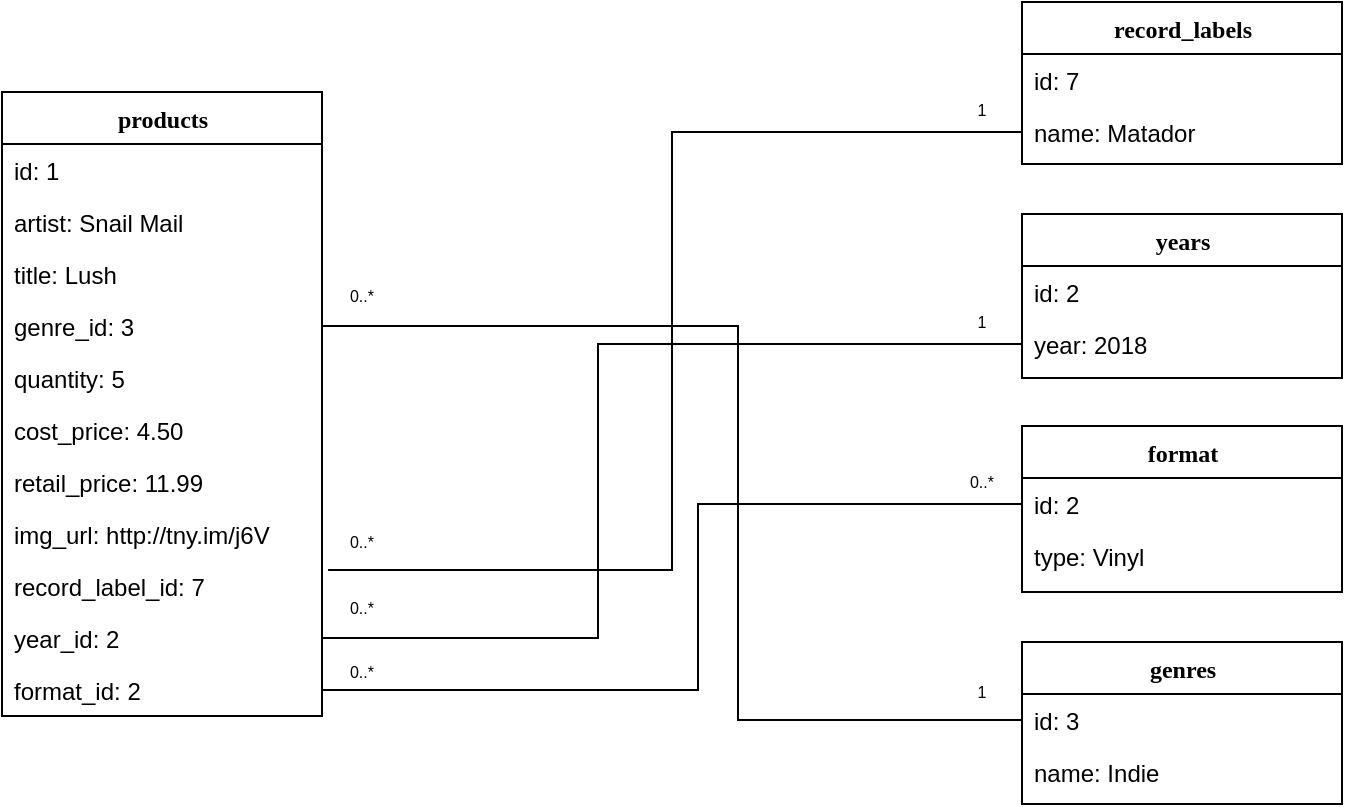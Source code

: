 <mxfile version="10.9.5" type="device"><diagram id="LcATDEA417xBoG_AaYnb" name="Page-1"><mxGraphModel dx="786" dy="582" grid="1" gridSize="10" guides="1" tooltips="1" connect="1" arrows="1" fold="1" page="1" pageScale="1" pageWidth="827" pageHeight="827" math="0" shadow="0"><root><mxCell id="0"/><mxCell id="1" parent="0"/><mxCell id="mWhxvPbhG-tekc-er9v0-1" value="products" style="swimlane;html=1;fontStyle=1;align=center;verticalAlign=top;childLayout=stackLayout;horizontal=1;startSize=26;horizontalStack=0;resizeParent=1;resizeLast=0;collapsible=1;marginBottom=0;swimlaneFillColor=#ffffff;rounded=0;shadow=0;comic=0;labelBackgroundColor=none;strokeColor=#000000;strokeWidth=1;fillColor=none;fontFamily=Verdana;fontSize=12;fontColor=#000000;" parent="1" vertex="1"><mxGeometry x="82" y="212" width="160" height="312" as="geometry"/></mxCell><mxCell id="mWhxvPbhG-tekc-er9v0-2" value="id: 1" style="text;html=1;strokeColor=none;fillColor=none;align=left;verticalAlign=top;spacingLeft=4;spacingRight=4;whiteSpace=wrap;overflow=hidden;rotatable=0;points=[[0,0.5],[1,0.5]];portConstraint=eastwest;" parent="mWhxvPbhG-tekc-er9v0-1" vertex="1"><mxGeometry y="26" width="160" height="26" as="geometry"/></mxCell><mxCell id="mWhxvPbhG-tekc-er9v0-3" value="artist: Snail Mail" style="text;html=1;strokeColor=none;fillColor=none;align=left;verticalAlign=top;spacingLeft=4;spacingRight=4;whiteSpace=wrap;overflow=hidden;rotatable=0;points=[[0,0.5],[1,0.5]];portConstraint=eastwest;" parent="mWhxvPbhG-tekc-er9v0-1" vertex="1"><mxGeometry y="52" width="160" height="26" as="geometry"/></mxCell><mxCell id="mWhxvPbhG-tekc-er9v0-4" value="title: Lush" style="text;html=1;strokeColor=none;fillColor=none;align=left;verticalAlign=top;spacingLeft=4;spacingRight=4;whiteSpace=wrap;overflow=hidden;rotatable=0;points=[[0,0.5],[1,0.5]];portConstraint=eastwest;" parent="mWhxvPbhG-tekc-er9v0-1" vertex="1"><mxGeometry y="78" width="160" height="26" as="geometry"/></mxCell><mxCell id="RV2Hj8lHUjQMnlIdJKk4-2" value="genre_id: 3" style="text;html=1;strokeColor=none;fillColor=none;align=left;verticalAlign=top;spacingLeft=4;spacingRight=4;whiteSpace=wrap;overflow=hidden;rotatable=0;points=[[0,0.5],[1,0.5]];portConstraint=eastwest;" parent="mWhxvPbhG-tekc-er9v0-1" vertex="1"><mxGeometry y="104" width="160" height="26" as="geometry"/></mxCell><mxCell id="mWhxvPbhG-tekc-er9v0-5" value="quantity: 5" style="text;html=1;strokeColor=none;fillColor=none;align=left;verticalAlign=top;spacingLeft=4;spacingRight=4;whiteSpace=wrap;overflow=hidden;rotatable=0;points=[[0,0.5],[1,0.5]];portConstraint=eastwest;" parent="mWhxvPbhG-tekc-er9v0-1" vertex="1"><mxGeometry y="130" width="160" height="26" as="geometry"/></mxCell><mxCell id="mWhxvPbhG-tekc-er9v0-6" value="cost_price: 4.50" style="text;html=1;strokeColor=none;fillColor=none;align=left;verticalAlign=top;spacingLeft=4;spacingRight=4;whiteSpace=wrap;overflow=hidden;rotatable=0;points=[[0,0.5],[1,0.5]];portConstraint=eastwest;" parent="mWhxvPbhG-tekc-er9v0-1" vertex="1"><mxGeometry y="156" width="160" height="26" as="geometry"/></mxCell><mxCell id="mWhxvPbhG-tekc-er9v0-7" value="retail_price: 11.99" style="text;html=1;strokeColor=none;fillColor=none;align=left;verticalAlign=top;spacingLeft=4;spacingRight=4;whiteSpace=wrap;overflow=hidden;rotatable=0;points=[[0,0.5],[1,0.5]];portConstraint=eastwest;" parent="mWhxvPbhG-tekc-er9v0-1" vertex="1"><mxGeometry y="182" width="160" height="26" as="geometry"/></mxCell><mxCell id="mWhxvPbhG-tekc-er9v0-115" value="img_url: http://tny.im/j6V" style="text;html=1;strokeColor=none;fillColor=none;align=left;verticalAlign=top;spacingLeft=4;spacingRight=4;whiteSpace=wrap;overflow=hidden;rotatable=0;points=[[0,0.5],[1,0.5]];portConstraint=eastwest;" parent="mWhxvPbhG-tekc-er9v0-1" vertex="1"><mxGeometry y="208" width="160" height="26" as="geometry"/></mxCell><mxCell id="mWhxvPbhG-tekc-er9v0-8" value="record_label_id: 7" style="text;html=1;strokeColor=none;fillColor=none;align=left;verticalAlign=top;spacingLeft=4;spacingRight=4;whiteSpace=wrap;overflow=hidden;rotatable=0;points=[[0,0.5],[1,0.5]];portConstraint=eastwest;" parent="mWhxvPbhG-tekc-er9v0-1" vertex="1"><mxGeometry y="234" width="160" height="26" as="geometry"/></mxCell><mxCell id="mWhxvPbhG-tekc-er9v0-9" value="year_id: 2" style="text;html=1;strokeColor=none;fillColor=none;align=left;verticalAlign=top;spacingLeft=4;spacingRight=4;whiteSpace=wrap;overflow=hidden;rotatable=0;points=[[0,0.5],[1,0.5]];portConstraint=eastwest;" parent="mWhxvPbhG-tekc-er9v0-1" vertex="1"><mxGeometry y="260" width="160" height="26" as="geometry"/></mxCell><mxCell id="mWhxvPbhG-tekc-er9v0-10" value="format_id: 2" style="text;html=1;strokeColor=none;fillColor=none;align=left;verticalAlign=top;spacingLeft=4;spacingRight=4;whiteSpace=wrap;overflow=hidden;rotatable=0;points=[[0,0.5],[1,0.5]];portConstraint=eastwest;" parent="mWhxvPbhG-tekc-er9v0-1" vertex="1"><mxGeometry y="286" width="160" height="26" as="geometry"/></mxCell><mxCell id="mWhxvPbhG-tekc-er9v0-20" value="record_labels" style="swimlane;html=1;fontStyle=1;align=center;verticalAlign=top;childLayout=stackLayout;horizontal=1;startSize=26;horizontalStack=0;resizeParent=1;resizeLast=0;collapsible=1;marginBottom=0;swimlaneFillColor=#ffffff;rounded=0;shadow=0;comic=0;labelBackgroundColor=none;strokeColor=#000000;strokeWidth=1;fillColor=none;fontFamily=Verdana;fontSize=12;fontColor=#000000;" parent="1" vertex="1"><mxGeometry x="592" y="167" width="160" height="81" as="geometry"/></mxCell><mxCell id="mWhxvPbhG-tekc-er9v0-21" value="id: 7" style="text;html=1;strokeColor=none;fillColor=none;align=left;verticalAlign=top;spacingLeft=4;spacingRight=4;whiteSpace=wrap;overflow=hidden;rotatable=0;points=[[0,0.5],[1,0.5]];portConstraint=eastwest;" parent="mWhxvPbhG-tekc-er9v0-20" vertex="1"><mxGeometry y="26" width="160" height="26" as="geometry"/></mxCell><mxCell id="mWhxvPbhG-tekc-er9v0-22" value="name: Matador" style="text;html=1;strokeColor=none;fillColor=none;align=left;verticalAlign=top;spacingLeft=4;spacingRight=4;whiteSpace=wrap;overflow=hidden;rotatable=0;points=[[0,0.5],[1,0.5]];portConstraint=eastwest;" parent="mWhxvPbhG-tekc-er9v0-20" vertex="1"><mxGeometry y="52" width="160" height="26" as="geometry"/></mxCell><mxCell id="mWhxvPbhG-tekc-er9v0-84" value="years" style="swimlane;html=1;fontStyle=1;align=center;verticalAlign=top;childLayout=stackLayout;horizontal=1;startSize=26;horizontalStack=0;resizeParent=1;resizeLast=0;collapsible=1;marginBottom=0;swimlaneFillColor=#ffffff;rounded=0;shadow=0;comic=0;labelBackgroundColor=none;strokeColor=#000000;strokeWidth=1;fillColor=none;fontFamily=Verdana;fontSize=12;fontColor=#000000;" parent="1" vertex="1"><mxGeometry x="592" y="273" width="160" height="82" as="geometry"/></mxCell><mxCell id="mWhxvPbhG-tekc-er9v0-85" value="id: 2" style="text;html=1;strokeColor=none;fillColor=none;align=left;verticalAlign=top;spacingLeft=4;spacingRight=4;whiteSpace=wrap;overflow=hidden;rotatable=0;points=[[0,0.5],[1,0.5]];portConstraint=eastwest;" parent="mWhxvPbhG-tekc-er9v0-84" vertex="1"><mxGeometry y="26" width="160" height="26" as="geometry"/></mxCell><mxCell id="mWhxvPbhG-tekc-er9v0-86" value="year: 2018" style="text;html=1;strokeColor=none;fillColor=none;align=left;verticalAlign=top;spacingLeft=4;spacingRight=4;whiteSpace=wrap;overflow=hidden;rotatable=0;points=[[0,0.5],[1,0.5]];portConstraint=eastwest;" parent="mWhxvPbhG-tekc-er9v0-84" vertex="1"><mxGeometry y="52" width="160" height="26" as="geometry"/></mxCell><mxCell id="mWhxvPbhG-tekc-er9v0-93" value="format" style="swimlane;html=1;fontStyle=1;align=center;verticalAlign=top;childLayout=stackLayout;horizontal=1;startSize=26;horizontalStack=0;resizeParent=1;resizeLast=0;collapsible=1;marginBottom=0;swimlaneFillColor=#ffffff;rounded=0;shadow=0;comic=0;labelBackgroundColor=none;strokeColor=#000000;strokeWidth=1;fillColor=none;fontFamily=Verdana;fontSize=12;fontColor=#000000;" parent="1" vertex="1"><mxGeometry x="592" y="379" width="160" height="83" as="geometry"/></mxCell><mxCell id="mWhxvPbhG-tekc-er9v0-94" value="id: 2" style="text;html=1;strokeColor=none;fillColor=none;align=left;verticalAlign=top;spacingLeft=4;spacingRight=4;whiteSpace=wrap;overflow=hidden;rotatable=0;points=[[0,0.5],[1,0.5]];portConstraint=eastwest;" parent="mWhxvPbhG-tekc-er9v0-93" vertex="1"><mxGeometry y="26" width="160" height="26" as="geometry"/></mxCell><mxCell id="mWhxvPbhG-tekc-er9v0-95" value="type: Vinyl" style="text;html=1;strokeColor=none;fillColor=none;align=left;verticalAlign=top;spacingLeft=4;spacingRight=4;whiteSpace=wrap;overflow=hidden;rotatable=0;points=[[0,0.5],[1,0.5]];portConstraint=eastwest;" parent="mWhxvPbhG-tekc-er9v0-93" vertex="1"><mxGeometry y="52" width="160" height="26" as="geometry"/></mxCell><mxCell id="mWhxvPbhG-tekc-er9v0-109" value="&lt;font style=&quot;font-size: 8px&quot;&gt;0..*&lt;/font&gt;" style="text;html=1;strokeColor=none;fillColor=none;align=center;verticalAlign=middle;whiteSpace=wrap;rounded=0;" parent="1" vertex="1"><mxGeometry x="552" y="395.5" width="40" height="20" as="geometry"/></mxCell><mxCell id="xfmilMDMMA-foV3_l33d-1" value="&lt;font style=&quot;font-size: 8px&quot;&gt;1&lt;/font&gt;" style="text;html=1;strokeColor=none;fillColor=none;align=center;verticalAlign=middle;whiteSpace=wrap;rounded=0;" parent="1" vertex="1"><mxGeometry x="552" y="316" width="40" height="20" as="geometry"/></mxCell><mxCell id="xfmilMDMMA-foV3_l33d-2" value="&lt;font style=&quot;font-size: 8px&quot;&gt;1&lt;/font&gt;" style="text;html=1;strokeColor=none;fillColor=none;align=center;verticalAlign=middle;whiteSpace=wrap;rounded=0;" parent="1" vertex="1"><mxGeometry x="552" y="210" width="40" height="20" as="geometry"/></mxCell><mxCell id="xfmilMDMMA-foV3_l33d-3" value="&lt;font style=&quot;font-size: 8px&quot;&gt;0..*&lt;/font&gt;" style="text;html=1;strokeColor=none;fillColor=none;align=center;verticalAlign=middle;whiteSpace=wrap;rounded=0;" parent="1" vertex="1"><mxGeometry x="242" y="459" width="40" height="20" as="geometry"/></mxCell><mxCell id="xfmilMDMMA-foV3_l33d-4" value="&lt;font style=&quot;font-size: 8px&quot;&gt;0..*&lt;/font&gt;" style="text;html=1;strokeColor=none;fillColor=none;align=center;verticalAlign=middle;whiteSpace=wrap;rounded=0;" parent="1" vertex="1"><mxGeometry x="242" y="426" width="40" height="20" as="geometry"/></mxCell><mxCell id="xfmilMDMMA-foV3_l33d-5" value="&lt;font style=&quot;font-size: 8px&quot;&gt;0..*&lt;/font&gt;" style="text;html=1;strokeColor=none;fillColor=none;align=center;verticalAlign=middle;whiteSpace=wrap;rounded=0;" parent="1" vertex="1"><mxGeometry x="242" y="303" width="40" height="20" as="geometry"/></mxCell><mxCell id="RV2Hj8lHUjQMnlIdJKk4-3" value="genres" style="swimlane;html=1;fontStyle=1;align=center;verticalAlign=top;childLayout=stackLayout;horizontal=1;startSize=26;horizontalStack=0;resizeParent=1;resizeLast=0;collapsible=1;marginBottom=0;swimlaneFillColor=#ffffff;rounded=0;shadow=0;comic=0;labelBackgroundColor=none;strokeColor=#000000;strokeWidth=1;fillColor=none;fontFamily=Verdana;fontSize=12;fontColor=#000000;" parent="1" vertex="1"><mxGeometry x="592" y="487" width="160" height="81" as="geometry"/></mxCell><mxCell id="RV2Hj8lHUjQMnlIdJKk4-4" value="id: 3" style="text;html=1;strokeColor=none;fillColor=none;align=left;verticalAlign=top;spacingLeft=4;spacingRight=4;whiteSpace=wrap;overflow=hidden;rotatable=0;points=[[0,0.5],[1,0.5]];portConstraint=eastwest;" parent="RV2Hj8lHUjQMnlIdJKk4-3" vertex="1"><mxGeometry y="26" width="160" height="26" as="geometry"/></mxCell><mxCell id="RV2Hj8lHUjQMnlIdJKk4-5" value="name: Indie" style="text;html=1;strokeColor=none;fillColor=none;align=left;verticalAlign=top;spacingLeft=4;spacingRight=4;whiteSpace=wrap;overflow=hidden;rotatable=0;points=[[0,0.5],[1,0.5]];portConstraint=eastwest;" parent="RV2Hj8lHUjQMnlIdJKk4-3" vertex="1"><mxGeometry y="52" width="160" height="26" as="geometry"/></mxCell><mxCell id="RV2Hj8lHUjQMnlIdJKk4-12" value="&lt;font style=&quot;font-size: 8px&quot;&gt;0..*&lt;/font&gt;" style="text;html=1;strokeColor=none;fillColor=none;align=center;verticalAlign=middle;whiteSpace=wrap;rounded=0;" parent="1" vertex="1"><mxGeometry x="242" y="491" width="40" height="20" as="geometry"/></mxCell><mxCell id="RV2Hj8lHUjQMnlIdJKk4-13" value="&lt;font style=&quot;font-size: 8px&quot;&gt;1&lt;/font&gt;" style="text;html=1;strokeColor=none;fillColor=none;align=center;verticalAlign=middle;whiteSpace=wrap;rounded=0;" parent="1" vertex="1"><mxGeometry x="552" y="501" width="40" height="20" as="geometry"/></mxCell><mxCell id="TZVAitlR0vt-DEC7PfZR-23" style="edgeStyle=orthogonalEdgeStyle;rounded=0;orthogonalLoop=1;jettySize=auto;html=1;entryX=1.019;entryY=0.192;entryDx=0;entryDy=0;entryPerimeter=0;endArrow=none;endFill=0;" edge="1" parent="1" source="mWhxvPbhG-tekc-er9v0-22" target="mWhxvPbhG-tekc-er9v0-8"><mxGeometry relative="1" as="geometry"/></mxCell><mxCell id="TZVAitlR0vt-DEC7PfZR-24" style="edgeStyle=orthogonalEdgeStyle;rounded=0;orthogonalLoop=1;jettySize=auto;html=1;entryX=1;entryY=0.5;entryDx=0;entryDy=0;endArrow=none;endFill=0;" edge="1" parent="1" source="mWhxvPbhG-tekc-er9v0-86" target="mWhxvPbhG-tekc-er9v0-9"><mxGeometry relative="1" as="geometry"><Array as="points"><mxPoint x="380" y="338"/><mxPoint x="380" y="485"/></Array></mxGeometry></mxCell><mxCell id="TZVAitlR0vt-DEC7PfZR-25" style="edgeStyle=orthogonalEdgeStyle;rounded=0;orthogonalLoop=1;jettySize=auto;html=1;entryX=1;entryY=0.5;entryDx=0;entryDy=0;endArrow=none;endFill=0;" edge="1" parent="1" source="mWhxvPbhG-tekc-er9v0-94" target="mWhxvPbhG-tekc-er9v0-10"><mxGeometry relative="1" as="geometry"><Array as="points"><mxPoint x="430" y="418"/><mxPoint x="430" y="511"/></Array></mxGeometry></mxCell><mxCell id="TZVAitlR0vt-DEC7PfZR-26" style="edgeStyle=orthogonalEdgeStyle;rounded=0;orthogonalLoop=1;jettySize=auto;html=1;entryX=1;entryY=0.5;entryDx=0;entryDy=0;endArrow=none;endFill=0;" edge="1" parent="1" source="RV2Hj8lHUjQMnlIdJKk4-4" target="RV2Hj8lHUjQMnlIdJKk4-2"><mxGeometry relative="1" as="geometry"><Array as="points"><mxPoint x="450" y="526"/><mxPoint x="450" y="329"/></Array></mxGeometry></mxCell></root></mxGraphModel></diagram></mxfile>